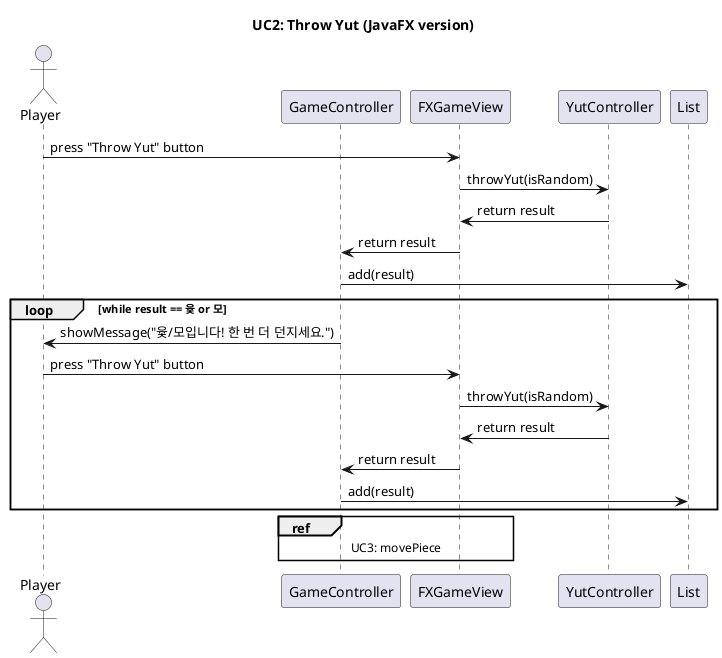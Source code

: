 @startuml
title UC2: Throw Yut (JavaFX version)

actor Player
participant GameController as GameController
participant FXGameView as FXGameView
participant YutController as YutController
participant List as stepQueue

Player -> FXGameView : press "Throw Yut" button

FXGameView -> YutController : throwYut(isRandom)

YutController -> FXGameView : return result
FXGameView -> GameController : return result

GameController -> stepQueue : add(result)
loop while result == 윷 or 모
    GameController -> Player : showMessage("윷/모입니다! 한 번 더 던지세요.")
	Player -> FXGameView : press "Throw Yut" button

    FXGameView -> YutController : throwYut(isRandom)

    YutController -> FXGameView : return result
    FXGameView -> GameController : return result
    GameController -> stepQueue : add(result)
end
ref over GameController,FXGameView
	UC3: movePiece
end ref

@enduml

